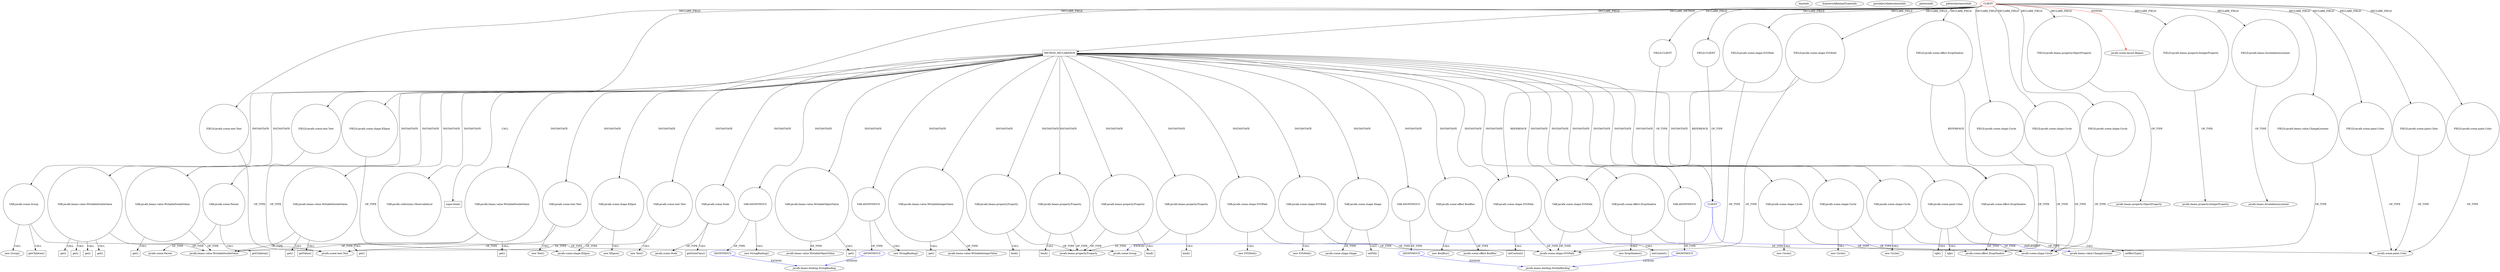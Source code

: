 digraph {
baseInfo[graphId=4028,category="pattern",isAnonymous=false,possibleRelation=true]
frameworkRelatedTypesInfo[0="javafx.scene.layout.Region"]
possibleCollaborationsInfo[0="4028~FIELD_TYPE_DECLARATION-FIELD_TYPE_DECLARATION-~javafx.scene.layout.Region ~javafx.scene.Group javafx.beans.value.ChangeListener ~false~false",1="4028~INSTANTIATION-CLIENT_METHOD_DECLARATION-~javafx.scene.layout.Region ~javafx.beans.binding.StringBinding ~false~true",2="4028~INSTANTIATION-CLIENT_METHOD_DECLARATION-~javafx.scene.layout.Region ~javafx.beans.binding.DoubleBinding ~false~true",3="4028~INSTANTIATION-CLIENT_METHOD_DECLARATION-~javafx.scene.layout.Region ~javafx.beans.binding.DoubleBinding ~false~true",4="4028~INSTANTIATION-CLIENT_METHOD_DECLARATION-~javafx.scene.layout.Region ~javafx.beans.binding.StringBinding ~false~true"]
patternInfo[frequency=2.0,patternRootClient=0]
patternInstancesInfo[0="MrLoNee-RadialFx~/MrLoNee-RadialFx/RadialFx-master/src/com/mrlonee/radialfx/thermostat/NestNoCss.java~NestNoCss~985",1="MrLoNee-RadialFx~/MrLoNee-RadialFx/RadialFx-master/src/com/mrlonee/radialfx/thermostat/Nest.java~Nest~992"]
177[label="super.bind()",vertexType="SUPER_CALL",isFrameworkType=false,shape=box]
90[label="METHOD_DECLARATION",vertexType="CLIENT_METHOD_DECLARATION",isFrameworkType=false,shape=box]
0[label="CLIENT",vertexType="ROOT_CLIENT_CLASS_DECLARATION",isFrameworkType=false,color=red]
20[label="FIELD:javafx.scene.shape.Circle",vertexType="FIELD_DECLARATION",isFrameworkType=false,shape=circle]
18[label="FIELD:javafx.scene.shape.Circle",vertexType="FIELD_DECLARATION",isFrameworkType=false,shape=circle]
22[label="FIELD:javafx.scene.shape.Circle",vertexType="FIELD_DECLARATION",isFrameworkType=false,shape=circle]
132[label="VAR:javafx.scene.shape.Circle",vertexType="VARIABLE_EXPRESION",isFrameworkType=false,shape=circle]
114[label="VAR:javafx.scene.shape.Circle",vertexType="VARIABLE_EXPRESION",isFrameworkType=false,shape=circle]
123[label="VAR:javafx.scene.shape.Circle",vertexType="VARIABLE_EXPRESION",isFrameworkType=false,shape=circle]
258[label="VAR:javafx.scene.shape.Shape",vertexType="VARIABLE_EXPRESION",isFrameworkType=false,shape=circle]
24[label="FIELD:javafx.scene.shape.Ellipse",vertexType="FIELD_DECLARATION",isFrameworkType=false,shape=circle]
36[label="FIELD:javafx.beans.property.ObjectProperty",vertexType="FIELD_DECLARATION",isFrameworkType=false,shape=circle]
42[label="FIELD:javafx.scene.effect.DropShadow",vertexType="FIELD_DECLARATION",isFrameworkType=false,shape=circle]
26[label="FIELD:javafx.scene.shape.SVGPath",vertexType="FIELD_DECLARATION",isFrameworkType=false,shape=circle]
28[label="FIELD:javafx.scene.shape.SVGPath",vertexType="FIELD_DECLARATION",isFrameworkType=false,shape=circle]
40[label="FIELD:javafx.scene.text.Text",vertexType="FIELD_DECLARATION",isFrameworkType=false,shape=circle]
46[label="FIELD:CLIENT",vertexType="FIELD_DECLARATION",isFrameworkType=false,shape=circle]
12[label="FIELD:CLIENT",vertexType="FIELD_DECLARATION",isFrameworkType=false,shape=circle]
10[label="FIELD:javafx.scene.text.Text",vertexType="FIELD_DECLARATION",isFrameworkType=false,shape=circle]
210[label="VAR:javafx.scene.text.Text",vertexType="VARIABLE_EXPRESION",isFrameworkType=false,shape=circle]
234[label="VAR:javafx.scene.text.Text",vertexType="VARIABLE_EXPRESION",isFrameworkType=false,shape=circle]
1[label="javafx.scene.layout.Region",vertexType="FRAMEWORK_CLASS_TYPE",isFrameworkType=false]
266[label="VAR:javafx.scene.effect.BoxBlur",vertexType="VARIABLE_EXPRESION",isFrameworkType=false,shape=circle]
19[label="javafx.scene.shape.Circle",vertexType="FRAMEWORK_CLASS_TYPE",isFrameworkType=false]
108[label="VAR:javafx.scene.paint.Color",vertexType="VARIABLE_EXPRESION",isFrameworkType=false,shape=circle]
3[label="javafx.scene.paint.Color",vertexType="FRAMEWORK_CLASS_TYPE",isFrameworkType=false]
163[label="VAR:javafx.scene.Group",vertexType="VARIABLE_EXPRESION",isFrameworkType=false,shape=circle]
172[label="getChildren()",vertexType="INSIDE_CALL",isFrameworkType=false,shape=box]
27[label="javafx.scene.shape.SVGPath",vertexType="FRAMEWORK_CLASS_TYPE",isFrameworkType=false]
101[label="VAR:javafx.scene.effect.DropShadow",vertexType="VARIABLE_EXPRESION",isFrameworkType=false,shape=circle]
100[label="new DropShadow()",vertexType="CONSTRUCTOR_CALL",isFrameworkType=false]
103[label="VAR:javafx.scene.effect.DropShadow",vertexType="VARIABLE_EXPRESION",isFrameworkType=false,shape=circle]
273[label="VAR:javafx.scene.Parent",vertexType="VARIABLE_EXPRESION",isFrameworkType=false,shape=circle]
274[label="getChildren()",vertexType="INSIDE_CALL",isFrameworkType=false,shape=box]
275[label="javafx.scene.Parent",vertexType="FRAMEWORK_CLASS_TYPE",isFrameworkType=false]
43[label="javafx.scene.effect.DropShadow",vertexType="FRAMEWORK_CLASS_TYPE",isFrameworkType=false]
162[label="new Group()",vertexType="CONSTRUCTOR_CALL",isFrameworkType=false]
265[label="new BoxBlur()",vertexType="CONSTRUCTOR_CALL",isFrameworkType=false]
181[label="VAR:javafx.beans.value.WritableDoubleValue",vertexType="VARIABLE_EXPRESION",isFrameworkType=false,shape=circle]
186[label="VAR:javafx.beans.value.WritableDoubleValue",vertexType="VARIABLE_EXPRESION",isFrameworkType=false,shape=circle]
178[label="VAR:javafx.beans.value.WritableDoubleValue",vertexType="VARIABLE_EXPRESION",isFrameworkType=false,shape=circle]
199[label="VAR:javafx.beans.value.WritableDoubleValue",vertexType="VARIABLE_EXPRESION",isFrameworkType=false,shape=circle]
25[label="javafx.scene.shape.Ellipse",vertexType="FRAMEWORK_CLASS_TYPE",isFrameworkType=false]
187[label="get()",vertexType="INSIDE_CALL",isFrameworkType=false,shape=box]
200[label="get()",vertexType="INSIDE_CALL",isFrameworkType=false,shape=box]
205[label="get()",vertexType="INSIDE_CALL",isFrameworkType=false,shape=box]
203[label="get()",vertexType="INSIDE_CALL",isFrameworkType=false,shape=box]
182[label="get()",vertexType="INSIDE_CALL",isFrameworkType=false,shape=box]
198[label="get()",vertexType="INSIDE_CALL",isFrameworkType=false,shape=box]
179[label="get()",vertexType="INSIDE_CALL",isFrameworkType=false,shape=box]
185[label="get()",vertexType="INSIDE_CALL",isFrameworkType=false,shape=box]
14[label="javafx.scene.Group",vertexType="FRAMEWORK_CLASS_TYPE",isFrameworkType=false]
13[label="CLIENT",vertexType="REFERENCE_CLIENT_CLASS_DECLARATION",isFrameworkType=false,color=blue]
15[label="javafx.beans.value.ChangeListener",vertexType="FRAMEWORK_INTERFACE_TYPE",isFrameworkType=false]
137[label="VAR:javafx.scene.Node",vertexType="VARIABLE_EXPRESION",isFrameworkType=false,shape=circle]
99[label="javafx.scene.Node",vertexType="FRAMEWORK_CLASS_TYPE",isFrameworkType=false]
247[label="VAR:javafx.beans.value.WritableIntegerValue",vertexType="VARIABLE_EXPRESION",isFrameworkType=false,shape=circle]
249[label="javafx.beans.value.WritableIntegerValue",vertexType="FRAMEWORK_INTERFACE_TYPE",isFrameworkType=false]
248[label="get()",vertexType="INSIDE_CALL",isFrameworkType=false,shape=box]
260[label="javafx.scene.shape.Shape",vertexType="FRAMEWORK_CLASS_TYPE",isFrameworkType=false]
233[label="new Text()",vertexType="CONSTRUCTOR_CALL",isFrameworkType=false]
209[label="new Text()",vertexType="CONSTRUCTOR_CALL",isFrameworkType=false]
219[label="VAR:ANONYMOUS",vertexType="VARIABLE_EXPRESION",isFrameworkType=false,shape=circle]
220[label="ANONYMOUS",vertexType="REFERENCE_ANONYMOUS_DECLARATION",isFrameworkType=false,color=blue]
174[label="VAR:ANONYMOUS",vertexType="VARIABLE_EXPRESION",isFrameworkType=false,shape=circle]
175[label="ANONYMOUS",vertexType="REFERENCE_ANONYMOUS_DECLARATION",isFrameworkType=false,color=blue]
176[label="javafx.beans.binding.DoubleBinding",vertexType="FRAMEWORK_CLASS_TYPE",isFrameworkType=false]
194[label="ANONYMOUS",vertexType="REFERENCE_ANONYMOUS_DECLARATION",isFrameworkType=false,color=blue]
218[label="new StringBinding()",vertexType="CONSTRUCTOR_CALL",isFrameworkType=false]
193[label="VAR:ANONYMOUS",vertexType="VARIABLE_EXPRESION",isFrameworkType=false,shape=circle]
243[label="VAR:ANONYMOUS",vertexType="VARIABLE_EXPRESION",isFrameworkType=false,shape=circle]
244[label="ANONYMOUS",vertexType="REFERENCE_ANONYMOUS_DECLARATION",isFrameworkType=false,color=blue]
242[label="new StringBinding()",vertexType="CONSTRUCTOR_CALL",isFrameworkType=false]
138[label="getStyleClass()",vertexType="INSIDE_CALL",isFrameworkType=false,shape=box]
221[label="javafx.beans.binding.StringBinding",vertexType="FRAMEWORK_CLASS_TYPE",isFrameworkType=false]
109[label="rgb()",vertexType="INSIDE_CALL",isFrameworkType=false,shape=box]
262[label="rgb()",vertexType="INSIDE_CALL",isFrameworkType=false,shape=box]
104[label="setBlurType()",vertexType="INSIDE_CALL",isFrameworkType=false,shape=box]
227[label="getValue()",vertexType="INSIDE_CALL",isFrameworkType=false,shape=box]
259[label="setFill()",vertexType="INSIDE_CALL",isFrameworkType=false,shape=box]
113[label="new Circle()",vertexType="CONSTRUCTOR_CALL",isFrameworkType=false]
131[label="new Circle()",vertexType="CONSTRUCTOR_CALL",isFrameworkType=false]
122[label="new Circle()",vertexType="CONSTRUCTOR_CALL",isFrameworkType=false]
38[label="FIELD:javafx.beans.property.IntegerProperty",vertexType="FIELD_DECLARATION",isFrameworkType=false,shape=circle]
39[label="javafx.beans.property.IntegerProperty",vertexType="FRAMEWORK_CLASS_TYPE",isFrameworkType=false]
256[label="VAR:javafx.scene.shape.Ellipse",vertexType="VARIABLE_EXPRESION",isFrameworkType=false,shape=circle]
255[label="new Ellipse()",vertexType="CONSTRUCTOR_CALL",isFrameworkType=false]
180[label="javafx.beans.value.WritableDoubleValue",vertexType="FRAMEWORK_INTERFACE_TYPE",isFrameworkType=false]
267[label="javafx.scene.effect.BoxBlur",vertexType="FRAMEWORK_CLASS_TYPE",isFrameworkType=false]
223[label="VAR:javafx.beans.value.WritableObjectValue",vertexType="VARIABLE_EXPRESION",isFrameworkType=false,shape=circle]
225[label="javafx.beans.value.WritableObjectValue",vertexType="FRAMEWORK_INTERFACE_TYPE",isFrameworkType=false]
228[label="VAR:javafx.beans.property.Property",vertexType="VARIABLE_EXPRESION",isFrameworkType=false,shape=circle]
224[label="get()",vertexType="INSIDE_CALL",isFrameworkType=false,shape=box]
229[label="bind()",vertexType="INSIDE_CALL",isFrameworkType=false,shape=box]
191[label="javafx.beans.property.Property",vertexType="FRAMEWORK_INTERFACE_TYPE",isFrameworkType=false]
250[label="VAR:javafx.beans.property.Property",vertexType="VARIABLE_EXPRESION",isFrameworkType=false,shape=circle]
251[label="bind()",vertexType="INSIDE_CALL",isFrameworkType=false,shape=box]
189[label="VAR:javafx.beans.property.Property",vertexType="VARIABLE_EXPRESION",isFrameworkType=false,shape=circle]
190[label="bind()",vertexType="INSIDE_CALL",isFrameworkType=false,shape=box]
206[label="VAR:javafx.beans.property.Property",vertexType="VARIABLE_EXPRESION",isFrameworkType=false,shape=circle]
207[label="bind()",vertexType="INSIDE_CALL",isFrameworkType=false,shape=box]
30[label="FIELD:javafx.beans.InvalidationListener",vertexType="FIELD_DECLARATION",isFrameworkType=false,shape=circle]
31[label="javafx.beans.InvalidationListener",vertexType="FRAMEWORK_INTERFACE_TYPE",isFrameworkType=false]
48[label="FIELD:javafx.beans.value.ChangeListener",vertexType="FIELD_DECLARATION",isFrameworkType=false,shape=circle]
37[label="javafx.beans.property.ObjectProperty",vertexType="FRAMEWORK_CLASS_TYPE",isFrameworkType=false]
11[label="javafx.scene.text.Text",vertexType="FRAMEWORK_CLASS_TYPE",isFrameworkType=false]
152[label="VAR:javafx.scene.shape.SVGPath",vertexType="VARIABLE_EXPRESION",isFrameworkType=false,shape=circle]
151[label="new SVGPath()",vertexType="CONSTRUCTOR_CALL",isFrameworkType=false]
2[label="FIELD:javafx.scene.paint.Color",vertexType="FIELD_DECLARATION",isFrameworkType=false,shape=circle]
141[label="VAR:javafx.scene.shape.SVGPath",vertexType="VARIABLE_EXPRESION",isFrameworkType=false,shape=circle]
140[label="new SVGPath()",vertexType="CONSTRUCTOR_CALL",isFrameworkType=false]
154[label="VAR:javafx.scene.shape.SVGPath",vertexType="VARIABLE_EXPRESION",isFrameworkType=false,shape=circle]
155[label="setContent()",vertexType="INSIDE_CALL",isFrameworkType=false,shape=box]
4[label="FIELD:javafx.scene.paint.Color",vertexType="FIELD_DECLARATION",isFrameworkType=false,shape=circle]
6[label="FIELD:javafx.scene.paint.Color",vertexType="FIELD_DECLARATION",isFrameworkType=false,shape=circle]
143[label="VAR:javafx.scene.shape.SVGPath",vertexType="VARIABLE_EXPRESION",isFrameworkType=false,shape=circle]
144[label="setContent()",vertexType="INSIDE_CALL",isFrameworkType=false,shape=box]
270[label="VAR:javafx.collections.ObservableList",vertexType="VARIABLE_EXPRESION",isFrameworkType=false,shape=circle]
0->38[label="DECLARE_FIELD"]
12->13[label="OF_TYPE"]
2->3[label="OF_TYPE"]
90->234[label="INSTANTIATE"]
0->18[label="DECLARE_FIELD"]
258->259[label="CALL"]
210->209[label="CALL"]
90->141[label="INSTANTIATE"]
90->143[label="INSTANTIATE"]
210->11[label="OF_TYPE"]
90->189[label="INSTANTIATE"]
181->180[label="OF_TYPE"]
90->206[label="INSTANTIATE"]
243->244[label="OF_TYPE"]
90->247[label="INSTANTIATE"]
90->101[label="INSTANTIATE"]
0->36[label="DECLARE_FIELD"]
0->10[label="DECLARE_FIELD"]
108->3[label="OF_TYPE"]
228->229[label="CALL"]
101->43[label="OF_TYPE"]
0->22[label="DECLARE_FIELD"]
0->28[label="DECLARE_FIELD"]
46->13[label="OF_TYPE"]
132->131[label="CALL"]
101->100[label="CALL"]
114->113[label="CALL"]
194->176[label="EXTEND",color=blue]
48->15[label="OF_TYPE"]
199->180[label="OF_TYPE"]
258->260[label="OF_TYPE"]
163->162[label="CALL"]
163->172[label="CALL"]
26->143[label="REFERENCE"]
266->265[label="CALL"]
26->27[label="OF_TYPE"]
181->182[label="CALL"]
103->104[label="CALL"]
178->180[label="OF_TYPE"]
90->178[label="INSTANTIATE"]
0->46[label="DECLARE_FIELD"]
114->19[label="OF_TYPE"]
90->223[label="INSTANTIATE"]
256->25[label="OF_TYPE"]
90->137[label="INSTANTIATE"]
90->163[label="INSTANTIATE"]
273->275[label="OF_TYPE"]
10->11[label="OF_TYPE"]
0->26[label="DECLARE_FIELD"]
141->27[label="OF_TYPE"]
90->186[label="INSTANTIATE"]
90->108[label="INSTANTIATE"]
228->191[label="OF_TYPE"]
123->122[label="CALL"]
0->90[label="DECLARE_METHOD"]
0->42[label="DECLARE_FIELD"]
42->43[label="OF_TYPE"]
28->27[label="OF_TYPE"]
178->198[label="CALL"]
90->132[label="INSTANTIATE"]
18->19[label="OF_TYPE"]
219->220[label="OF_TYPE"]
90->114[label="INSTANTIATE"]
186->205[label="CALL"]
189->190[label="CALL"]
90->193[label="INSTANTIATE"]
186->187[label="CALL"]
0->6[label="DECLARE_FIELD"]
189->191[label="OF_TYPE"]
90->210[label="INSTANTIATE"]
0->20[label="DECLARE_FIELD"]
90->258[label="INSTANTIATE"]
132->19[label="OF_TYPE"]
90->256[label="INSTANTIATE"]
141->140[label="CALL"]
250->191[label="OF_TYPE"]
186->180[label="OF_TYPE"]
24->25[label="OF_TYPE"]
13->14[label="EXTEND",color=blue]
0->40[label="DECLARE_FIELD"]
247->248[label="CALL"]
90->103[label="INSTANTIATE"]
199->200[label="CALL"]
244->221[label="EXTEND",color=blue]
152->151[label="CALL"]
90->270[label="INSTANTIATE"]
90->228[label="INSTANTIATE"]
219->218[label="CALL"]
206->207[label="CALL"]
13->15[label="IMPLEMENT",color=blue]
178->203[label="CALL"]
223->224[label="CALL"]
90->181[label="INSTANTIATE"]
250->251[label="CALL"]
0->30[label="DECLARE_FIELD"]
234->11[label="OF_TYPE"]
152->27[label="OF_TYPE"]
28->154[label="REFERENCE"]
143->27[label="OF_TYPE"]
123->19[label="OF_TYPE"]
154->155[label="CALL"]
108->109[label="CALL"]
36->37[label="OF_TYPE"]
90->266[label="INSTANTIATE"]
108->262[label="CALL"]
178->179[label="CALL"]
90->219[label="INSTANTIATE"]
193->194[label="OF_TYPE"]
0->1[label="EXTEND",color=red]
273->274[label="CALL"]
223->225[label="OF_TYPE"]
30->31[label="OF_TYPE"]
6->3[label="OF_TYPE"]
143->144[label="CALL"]
90->123[label="INSTANTIATE"]
243->242[label="CALL"]
266->267[label="OF_TYPE"]
0->12[label="DECLARE_FIELD"]
0->24[label="DECLARE_FIELD"]
234->233[label="CALL"]
90->243[label="INSTANTIATE"]
0->48[label="DECLARE_FIELD"]
22->19[label="OF_TYPE"]
247->249[label="OF_TYPE"]
163->14[label="OF_TYPE"]
40->11[label="OF_TYPE"]
137->138[label="CALL"]
174->175[label="OF_TYPE"]
199->227[label="CALL"]
90->154[label="INSTANTIATE"]
178->185[label="CALL"]
220->221[label="EXTEND",color=blue]
154->27[label="OF_TYPE"]
42->103[label="REFERENCE"]
4->3[label="OF_TYPE"]
0->2[label="DECLARE_FIELD"]
90->177[label="CALL"]
90->199[label="INSTANTIATE"]
0->4[label="DECLARE_FIELD"]
20->19[label="OF_TYPE"]
38->39[label="OF_TYPE"]
90->152[label="INSTANTIATE"]
90->250[label="INSTANTIATE"]
90->273[label="INSTANTIATE"]
175->176[label="EXTEND",color=blue]
103->43[label="OF_TYPE"]
137->99[label="OF_TYPE"]
256->255[label="CALL"]
90->174[label="INSTANTIATE"]
206->191[label="OF_TYPE"]
}
